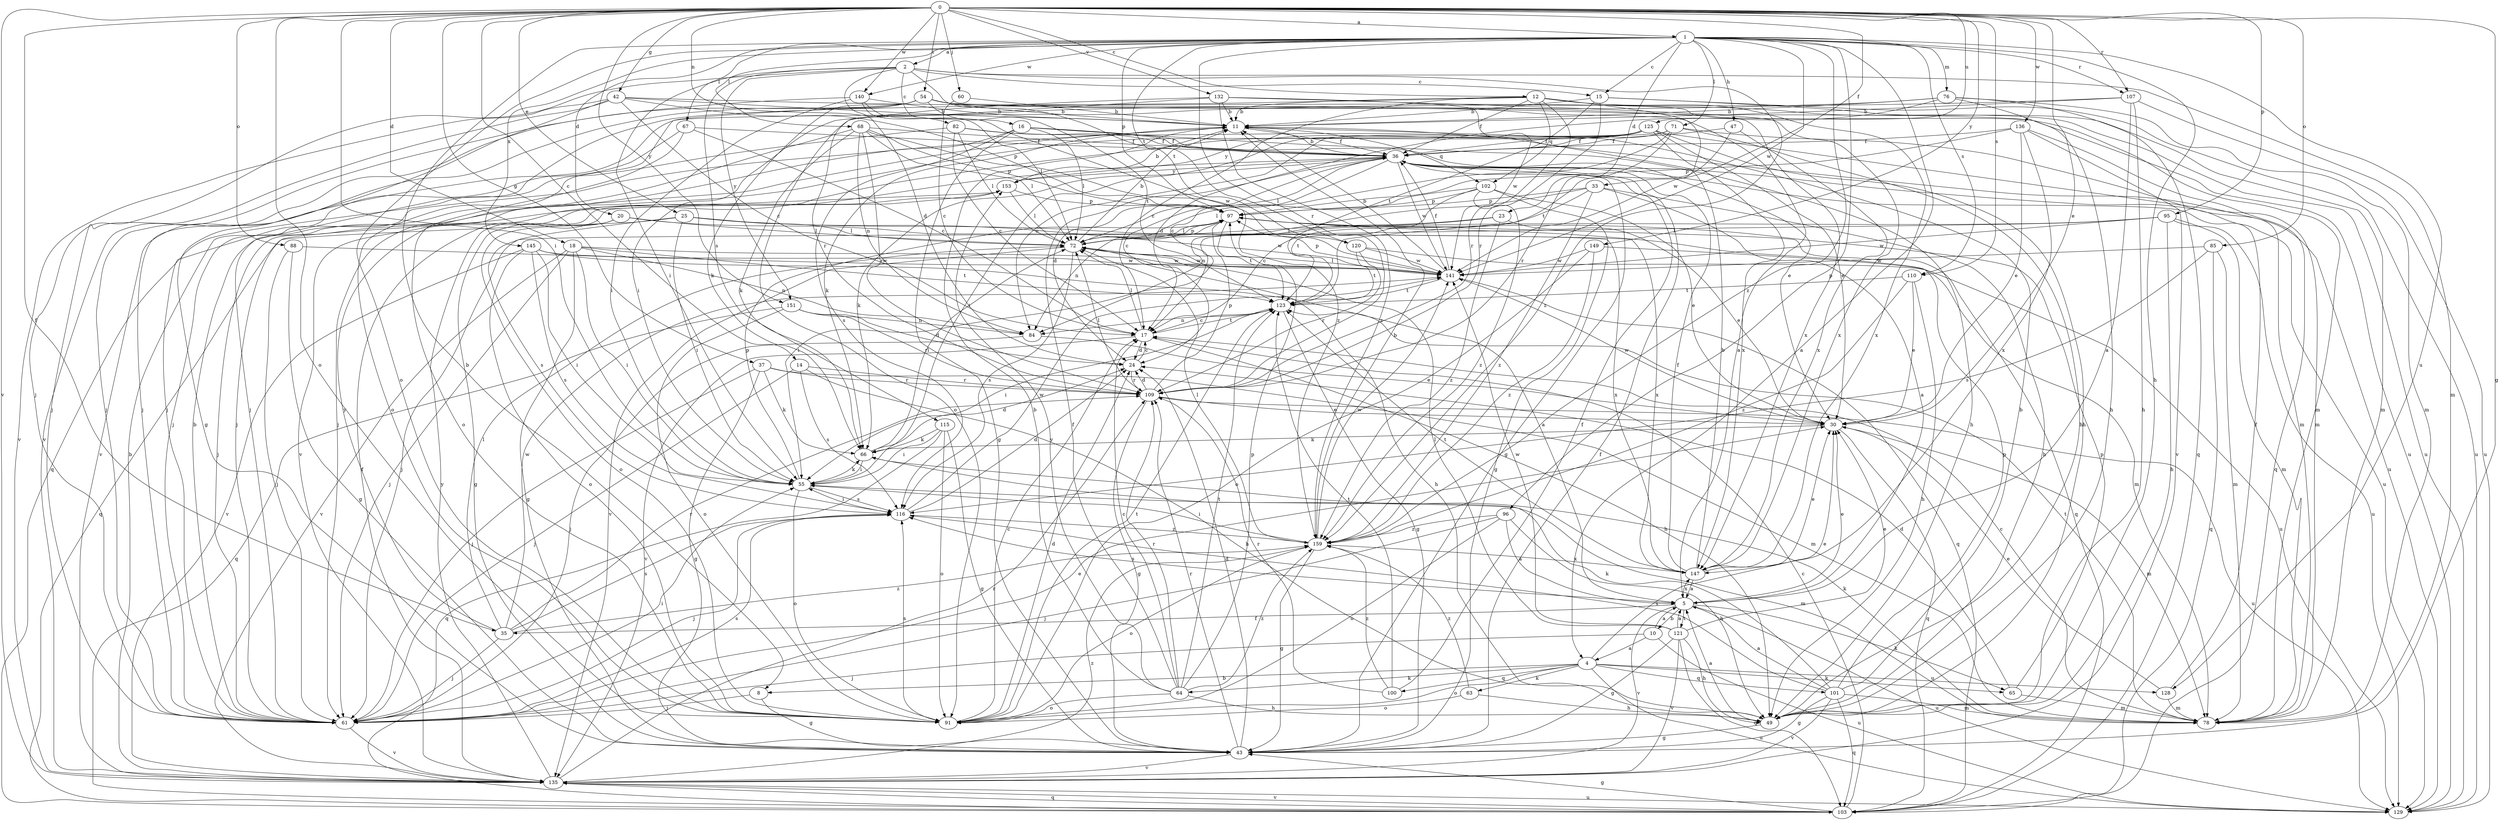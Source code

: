 strict digraph  {
0;
1;
2;
4;
5;
8;
10;
11;
12;
14;
15;
16;
17;
18;
20;
23;
24;
25;
30;
33;
35;
36;
37;
42;
43;
47;
49;
54;
55;
60;
61;
63;
64;
65;
66;
67;
68;
71;
72;
76;
78;
82;
84;
85;
88;
91;
95;
96;
97;
100;
101;
102;
103;
107;
109;
110;
115;
116;
120;
121;
123;
125;
128;
129;
132;
135;
136;
140;
141;
145;
147;
149;
151;
153;
159;
0 -> 1  [label=a];
0 -> 12  [label=c];
0 -> 14  [label=c];
0 -> 18  [label=d];
0 -> 25  [label=e];
0 -> 30  [label=e];
0 -> 33  [label=f];
0 -> 35  [label=f];
0 -> 37  [label=g];
0 -> 42  [label=g];
0 -> 43  [label=g];
0 -> 54  [label=i];
0 -> 55  [label=i];
0 -> 60  [label=j];
0 -> 82  [label=n];
0 -> 85  [label=o];
0 -> 88  [label=o];
0 -> 91  [label=o];
0 -> 95  [label=p];
0 -> 107  [label=r];
0 -> 110  [label=s];
0 -> 125  [label=u];
0 -> 132  [label=v];
0 -> 135  [label=v];
0 -> 136  [label=w];
0 -> 140  [label=w];
0 -> 149  [label=y];
0 -> 151  [label=y];
1 -> 2  [label=a];
1 -> 4  [label=a];
1 -> 8  [label=b];
1 -> 15  [label=c];
1 -> 20  [label=d];
1 -> 23  [label=d];
1 -> 47  [label=h];
1 -> 49  [label=h];
1 -> 67  [label=l];
1 -> 68  [label=l];
1 -> 71  [label=l];
1 -> 76  [label=m];
1 -> 91  [label=o];
1 -> 96  [label=p];
1 -> 97  [label=p];
1 -> 107  [label=r];
1 -> 109  [label=r];
1 -> 110  [label=s];
1 -> 120  [label=t];
1 -> 128  [label=u];
1 -> 140  [label=w];
1 -> 141  [label=w];
1 -> 145  [label=x];
1 -> 159  [label=z];
2 -> 15  [label=c];
2 -> 16  [label=c];
2 -> 24  [label=d];
2 -> 55  [label=i];
2 -> 61  [label=j];
2 -> 78  [label=m];
2 -> 115  [label=s];
2 -> 120  [label=t];
2 -> 151  [label=y];
2 -> 159  [label=z];
4 -> 8  [label=b];
4 -> 30  [label=e];
4 -> 63  [label=k];
4 -> 64  [label=k];
4 -> 65  [label=k];
4 -> 91  [label=o];
4 -> 100  [label=q];
4 -> 101  [label=q];
4 -> 128  [label=u];
4 -> 129  [label=u];
5 -> 10  [label=b];
5 -> 30  [label=e];
5 -> 35  [label=f];
5 -> 65  [label=k];
5 -> 116  [label=s];
5 -> 121  [label=t];
5 -> 129  [label=u];
5 -> 135  [label=v];
5 -> 147  [label=x];
8 -> 43  [label=g];
8 -> 61  [label=j];
10 -> 4  [label=a];
10 -> 5  [label=a];
10 -> 61  [label=j];
10 -> 129  [label=u];
11 -> 36  [label=f];
11 -> 66  [label=k];
11 -> 102  [label=q];
12 -> 11  [label=b];
12 -> 17  [label=c];
12 -> 36  [label=f];
12 -> 61  [label=j];
12 -> 102  [label=q];
12 -> 109  [label=r];
12 -> 129  [label=u];
12 -> 141  [label=w];
12 -> 147  [label=x];
14 -> 49  [label=h];
14 -> 61  [label=j];
14 -> 109  [label=r];
14 -> 116  [label=s];
15 -> 11  [label=b];
15 -> 78  [label=m];
15 -> 109  [label=r];
15 -> 123  [label=t];
15 -> 129  [label=u];
16 -> 30  [label=e];
16 -> 36  [label=f];
16 -> 43  [label=g];
16 -> 49  [label=h];
16 -> 72  [label=l];
16 -> 116  [label=s];
16 -> 135  [label=v];
17 -> 24  [label=d];
17 -> 49  [label=h];
17 -> 72  [label=l];
17 -> 123  [label=t];
17 -> 135  [label=v];
18 -> 43  [label=g];
18 -> 55  [label=i];
18 -> 61  [label=j];
18 -> 84  [label=n];
18 -> 123  [label=t];
18 -> 135  [label=v];
18 -> 141  [label=w];
20 -> 43  [label=g];
20 -> 72  [label=l];
20 -> 91  [label=o];
20 -> 147  [label=x];
23 -> 30  [label=e];
23 -> 55  [label=i];
23 -> 72  [label=l];
23 -> 159  [label=z];
24 -> 17  [label=c];
24 -> 109  [label=r];
25 -> 55  [label=i];
25 -> 72  [label=l];
25 -> 103  [label=q];
25 -> 116  [label=s];
25 -> 141  [label=w];
25 -> 147  [label=x];
30 -> 66  [label=k];
30 -> 78  [label=m];
30 -> 103  [label=q];
30 -> 141  [label=w];
33 -> 5  [label=a];
33 -> 17  [label=c];
33 -> 49  [label=h];
33 -> 84  [label=n];
33 -> 97  [label=p];
33 -> 159  [label=z];
35 -> 61  [label=j];
35 -> 72  [label=l];
35 -> 109  [label=r];
35 -> 116  [label=s];
35 -> 141  [label=w];
35 -> 153  [label=y];
35 -> 159  [label=z];
36 -> 11  [label=b];
36 -> 17  [label=c];
36 -> 24  [label=d];
36 -> 43  [label=g];
36 -> 66  [label=k];
36 -> 72  [label=l];
36 -> 129  [label=u];
36 -> 141  [label=w];
36 -> 153  [label=y];
37 -> 43  [label=g];
37 -> 61  [label=j];
37 -> 66  [label=k];
37 -> 78  [label=m];
37 -> 109  [label=r];
42 -> 11  [label=b];
42 -> 17  [label=c];
42 -> 43  [label=g];
42 -> 61  [label=j];
42 -> 97  [label=p];
42 -> 129  [label=u];
42 -> 135  [label=v];
43 -> 24  [label=d];
43 -> 36  [label=f];
43 -> 109  [label=r];
43 -> 135  [label=v];
47 -> 36  [label=f];
47 -> 123  [label=t];
47 -> 147  [label=x];
49 -> 5  [label=a];
49 -> 43  [label=g];
54 -> 5  [label=a];
54 -> 11  [label=b];
54 -> 61  [label=j];
54 -> 66  [label=k];
54 -> 78  [label=m];
54 -> 91  [label=o];
54 -> 123  [label=t];
54 -> 135  [label=v];
54 -> 147  [label=x];
55 -> 66  [label=k];
55 -> 78  [label=m];
55 -> 91  [label=o];
55 -> 97  [label=p];
55 -> 116  [label=s];
60 -> 11  [label=b];
60 -> 17  [label=c];
61 -> 11  [label=b];
61 -> 30  [label=e];
61 -> 55  [label=i];
61 -> 116  [label=s];
61 -> 135  [label=v];
63 -> 49  [label=h];
63 -> 91  [label=o];
63 -> 159  [label=z];
64 -> 11  [label=b];
64 -> 17  [label=c];
64 -> 36  [label=f];
64 -> 49  [label=h];
64 -> 91  [label=o];
64 -> 97  [label=p];
64 -> 109  [label=r];
64 -> 123  [label=t];
64 -> 153  [label=y];
64 -> 159  [label=z];
65 -> 24  [label=d];
65 -> 78  [label=m];
65 -> 97  [label=p];
66 -> 24  [label=d];
66 -> 55  [label=i];
66 -> 72  [label=l];
67 -> 17  [label=c];
67 -> 36  [label=f];
67 -> 91  [label=o];
67 -> 135  [label=v];
68 -> 36  [label=f];
68 -> 61  [label=j];
68 -> 66  [label=k];
68 -> 72  [label=l];
68 -> 84  [label=n];
68 -> 97  [label=p];
68 -> 109  [label=r];
68 -> 141  [label=w];
71 -> 17  [label=c];
71 -> 36  [label=f];
71 -> 49  [label=h];
71 -> 61  [label=j];
71 -> 78  [label=m];
71 -> 109  [label=r];
72 -> 11  [label=b];
72 -> 49  [label=h];
72 -> 97  [label=p];
72 -> 116  [label=s];
72 -> 135  [label=v];
72 -> 141  [label=w];
76 -> 11  [label=b];
76 -> 24  [label=d];
76 -> 49  [label=h];
76 -> 61  [label=j];
76 -> 78  [label=m];
76 -> 103  [label=q];
78 -> 17  [label=c];
78 -> 66  [label=k];
78 -> 123  [label=t];
82 -> 17  [label=c];
82 -> 36  [label=f];
82 -> 72  [label=l];
82 -> 103  [label=q];
82 -> 129  [label=u];
84 -> 30  [label=e];
84 -> 61  [label=j];
85 -> 78  [label=m];
85 -> 103  [label=q];
85 -> 116  [label=s];
85 -> 141  [label=w];
88 -> 43  [label=g];
88 -> 61  [label=j];
88 -> 141  [label=w];
91 -> 17  [label=c];
91 -> 24  [label=d];
91 -> 116  [label=s];
91 -> 123  [label=t];
95 -> 49  [label=h];
95 -> 61  [label=j];
95 -> 72  [label=l];
95 -> 78  [label=m];
95 -> 129  [label=u];
95 -> 141  [label=w];
96 -> 5  [label=a];
96 -> 49  [label=h];
96 -> 61  [label=j];
96 -> 91  [label=o];
96 -> 159  [label=z];
97 -> 72  [label=l];
97 -> 84  [label=n];
97 -> 103  [label=q];
97 -> 123  [label=t];
100 -> 36  [label=f];
100 -> 109  [label=r];
100 -> 123  [label=t];
100 -> 159  [label=z];
101 -> 5  [label=a];
101 -> 11  [label=b];
101 -> 43  [label=g];
101 -> 66  [label=k];
101 -> 78  [label=m];
101 -> 97  [label=p];
101 -> 103  [label=q];
101 -> 116  [label=s];
101 -> 135  [label=v];
102 -> 30  [label=e];
102 -> 43  [label=g];
102 -> 72  [label=l];
102 -> 97  [label=p];
102 -> 123  [label=t];
102 -> 159  [label=z];
103 -> 17  [label=c];
103 -> 43  [label=g];
103 -> 135  [label=v];
107 -> 5  [label=a];
107 -> 11  [label=b];
107 -> 49  [label=h];
107 -> 91  [label=o];
107 -> 129  [label=u];
109 -> 24  [label=d];
109 -> 30  [label=e];
109 -> 43  [label=g];
109 -> 72  [label=l];
109 -> 97  [label=p];
109 -> 129  [label=u];
110 -> 30  [label=e];
110 -> 49  [label=h];
110 -> 123  [label=t];
110 -> 159  [label=z];
115 -> 43  [label=g];
115 -> 55  [label=i];
115 -> 66  [label=k];
115 -> 91  [label=o];
115 -> 103  [label=q];
116 -> 24  [label=d];
116 -> 55  [label=i];
116 -> 61  [label=j];
116 -> 141  [label=w];
116 -> 159  [label=z];
120 -> 109  [label=r];
120 -> 123  [label=t];
120 -> 129  [label=u];
120 -> 141  [label=w];
121 -> 5  [label=a];
121 -> 30  [label=e];
121 -> 43  [label=g];
121 -> 49  [label=h];
121 -> 72  [label=l];
121 -> 103  [label=q];
121 -> 135  [label=v];
121 -> 141  [label=w];
123 -> 17  [label=c];
123 -> 43  [label=g];
123 -> 55  [label=i];
123 -> 84  [label=n];
125 -> 30  [label=e];
125 -> 36  [label=f];
125 -> 49  [label=h];
125 -> 55  [label=i];
125 -> 61  [label=j];
125 -> 78  [label=m];
125 -> 84  [label=n];
125 -> 147  [label=x];
125 -> 153  [label=y];
128 -> 30  [label=e];
128 -> 36  [label=f];
128 -> 78  [label=m];
132 -> 11  [label=b];
132 -> 55  [label=i];
132 -> 109  [label=r];
132 -> 141  [label=w];
132 -> 147  [label=x];
132 -> 159  [label=z];
135 -> 11  [label=b];
135 -> 36  [label=f];
135 -> 103  [label=q];
135 -> 109  [label=r];
135 -> 129  [label=u];
135 -> 153  [label=y];
135 -> 159  [label=z];
136 -> 30  [label=e];
136 -> 36  [label=f];
136 -> 97  [label=p];
136 -> 103  [label=q];
136 -> 135  [label=v];
136 -> 147  [label=x];
140 -> 11  [label=b];
140 -> 55  [label=i];
140 -> 61  [label=j];
140 -> 72  [label=l];
140 -> 159  [label=z];
141 -> 11  [label=b];
141 -> 36  [label=f];
141 -> 72  [label=l];
141 -> 97  [label=p];
141 -> 103  [label=q];
141 -> 123  [label=t];
145 -> 5  [label=a];
145 -> 55  [label=i];
145 -> 91  [label=o];
145 -> 116  [label=s];
145 -> 135  [label=v];
145 -> 141  [label=w];
147 -> 5  [label=a];
147 -> 11  [label=b];
147 -> 30  [label=e];
147 -> 36  [label=f];
147 -> 123  [label=t];
149 -> 78  [label=m];
149 -> 91  [label=o];
149 -> 141  [label=w];
149 -> 159  [label=z];
151 -> 24  [label=d];
151 -> 84  [label=n];
151 -> 91  [label=o];
151 -> 103  [label=q];
151 -> 109  [label=r];
153 -> 11  [label=b];
153 -> 61  [label=j];
153 -> 72  [label=l];
153 -> 97  [label=p];
159 -> 11  [label=b];
159 -> 43  [label=g];
159 -> 55  [label=i];
159 -> 72  [label=l];
159 -> 91  [label=o];
159 -> 141  [label=w];
159 -> 147  [label=x];
}
